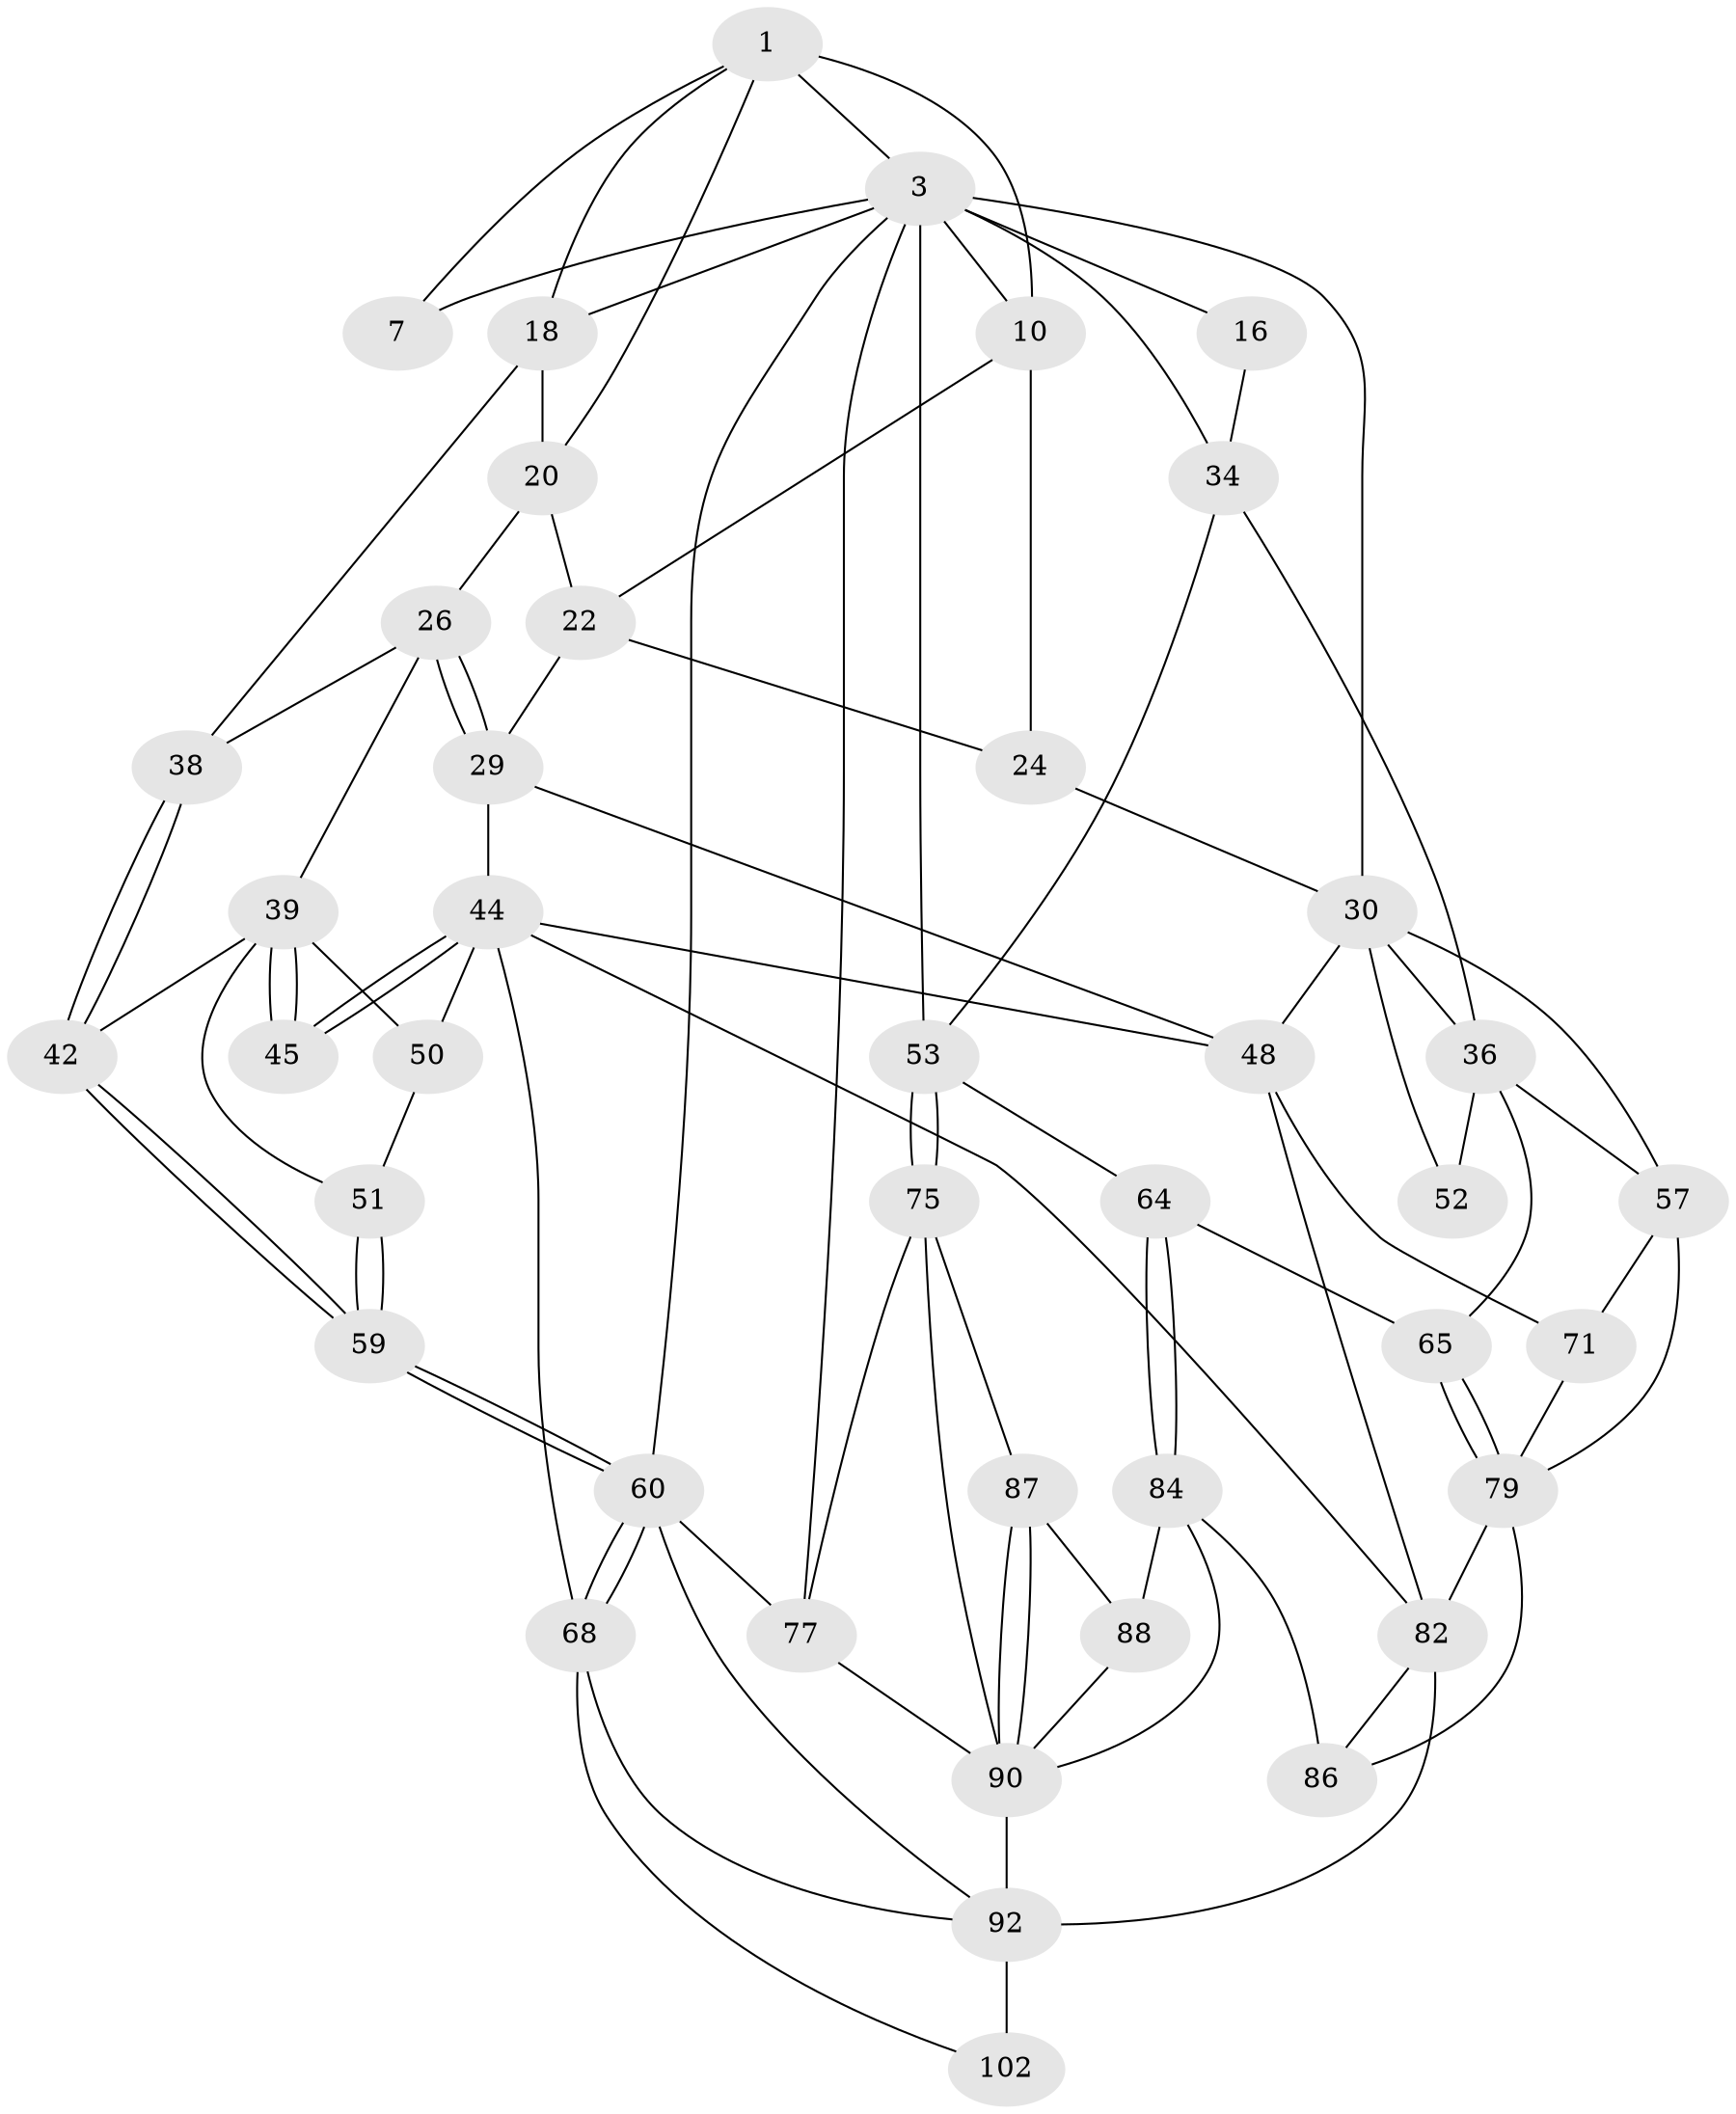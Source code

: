 // original degree distribution, {3: 0.018867924528301886, 4: 0.24528301886792453, 6: 0.22641509433962265, 5: 0.5094339622641509}
// Generated by graph-tools (version 1.1) at 2025/21/03/04/25 18:21:17]
// undirected, 42 vertices, 95 edges
graph export_dot {
graph [start="1"]
  node [color=gray90,style=filled];
  1 [pos="+0.38670573078641235+0",super="+2+8"];
  3 [pos="+0.5567509749252945+0",super="+4+13"];
  7 [pos="+0.19694889159505338+0"];
  10 [pos="+0.391462738463716+0.16057491721364134",super="+11+15"];
  16 [pos="+0.7793137668581049+0.1602834726646991"];
  18 [pos="+0+0",super="+19"];
  20 [pos="+0.25123814299177377+0.1740323904495391",super="+21+23"];
  22 [pos="+0.2947504098555692+0.23548297757083117",super="+25"];
  24 [pos="+0.4214193311145381+0.2834372112433779"];
  26 [pos="+0.21650592486294998+0.29665940400258284",super="+27"];
  29 [pos="+0.3966257936694348+0.3260600198071631",super="+43"];
  30 [pos="+0.7050292665437787+0.21633946717106906",super="+31"];
  34 [pos="+0.8410760000380882+0.178544155228261",super="+35"];
  36 [pos="+0.8824713430695235+0.4266621805406156",super="+37+55"];
  38 [pos="+0+0.24038500014683048"];
  39 [pos="+0.1726481650937834+0.34889430619933837",super="+40"];
  42 [pos="+0+0.2791845642113054"];
  44 [pos="+0.3103711266009363+0.4872379447725996",super="+58"];
  45 [pos="+0.26600721643835074+0.46705791356368315"];
  48 [pos="+0.41590067633156763+0.5010673900436511",super="+72"];
  50 [pos="+0.09586158173165778+0.5330055208544668"];
  51 [pos="+0.0919911294512446+0.5316438447327754"];
  52 [pos="+0.6525727051407272+0.419480140064498"];
  53 [pos="+1+0.40266373212861184",super="+54"];
  57 [pos="+0.6237330009415126+0.5724110028001442",super="+69"];
  59 [pos="+0+0.5594605388593249"];
  60 [pos="+0+0.7145155850471054",super="+61"];
  64 [pos="+0.7663605656715939+0.6773499329147453"];
  65 [pos="+0.7589062569361806+0.6749903866787679"];
  68 [pos="+0.11018199463728827+0.7552885894503847",super="+94"];
  71 [pos="+0.5335014975959086+0.6236803480770325"];
  75 [pos="+1+0.5163081351987172",super="+78+76"];
  77 [pos="+1+1"];
  79 [pos="+0.6379543203571277+0.780114062413591",super="+80"];
  82 [pos="+0.5065044517130306+0.7950330407366774",super="+83+96"];
  84 [pos="+0.7775921216237769+0.7967814314451817",super="+89+85"];
  86 [pos="+0.6600187786795352+0.8768078632784478"];
  87 [pos="+0.9401239397720881+0.7492904662778918"];
  88 [pos="+0.8875935595800815+0.808843063836802"];
  90 [pos="+1+0.8103721120715703",super="+99"];
  92 [pos="+0.344157610543485+0.861518754494334",super="+93+97"];
  102 [pos="+0.1992445823425307+0.997644890534636"];
  1 -- 10 [weight=2];
  1 -- 3;
  1 -- 18;
  1 -- 20;
  1 -- 7;
  3 -- 34;
  3 -- 7;
  3 -- 77;
  3 -- 16 [weight=2];
  3 -- 18;
  3 -- 53;
  3 -- 10;
  3 -- 30 [weight=2];
  3 -- 60;
  10 -- 22;
  10 -- 24;
  16 -- 34;
  18 -- 38;
  18 -- 20;
  20 -- 26 [weight=2];
  20 -- 22;
  22 -- 24;
  22 -- 29;
  24 -- 30;
  26 -- 29;
  26 -- 29;
  26 -- 38;
  26 -- 39;
  29 -- 48;
  29 -- 44;
  30 -- 36;
  30 -- 48;
  30 -- 52;
  30 -- 57;
  34 -- 36;
  34 -- 53;
  36 -- 52 [weight=2];
  36 -- 65;
  36 -- 57 [weight=2];
  38 -- 42;
  38 -- 42;
  39 -- 45 [weight=2];
  39 -- 45;
  39 -- 50;
  39 -- 51;
  39 -- 42;
  42 -- 59;
  42 -- 59;
  44 -- 45;
  44 -- 45;
  44 -- 48;
  44 -- 50;
  44 -- 82;
  44 -- 68;
  48 -- 82;
  48 -- 71;
  50 -- 51;
  51 -- 59;
  51 -- 59;
  53 -- 75 [weight=2];
  53 -- 75;
  53 -- 64;
  57 -- 71;
  57 -- 79;
  59 -- 60;
  59 -- 60;
  60 -- 68 [weight=2];
  60 -- 68;
  60 -- 77;
  60 -- 92;
  64 -- 65;
  64 -- 84;
  64 -- 84;
  65 -- 79;
  65 -- 79;
  68 -- 102;
  68 -- 92;
  71 -- 79;
  75 -- 90;
  75 -- 77;
  75 -- 87;
  77 -- 90;
  79 -- 86;
  79 -- 82;
  82 -- 92 [weight=3];
  82 -- 86;
  84 -- 88;
  84 -- 90;
  84 -- 86;
  87 -- 88;
  87 -- 90;
  87 -- 90;
  88 -- 90;
  90 -- 92;
  92 -- 102 [weight=2];
}
